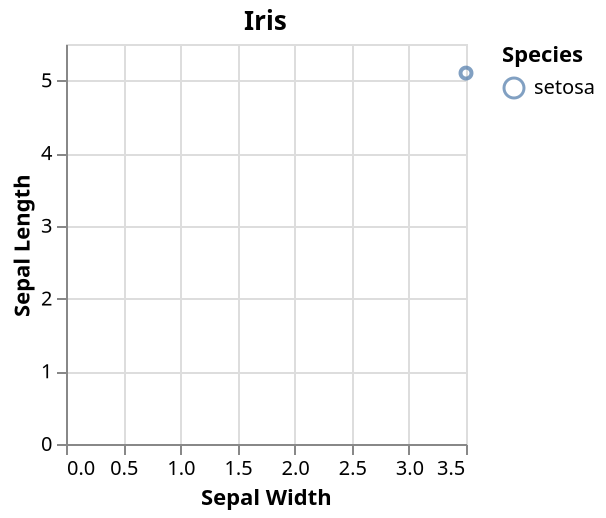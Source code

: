 {
  "$schema": "https://vega.github.io/schema/vega-lite/v4.json",
  "title": "Iris",
  "datasets": {
    "data-00": [
      {
        "Sepal.Length": 5.1,
        "Sepal.Width": 3.5,
        "Petal.Length": 1.4,
        "Petal.Width": 0.2,
        "Species": "setosa"
      }
    ]
  },
  "layer": [
    {
      "data": {
        "name": "data-00"
      },
      "mark": {
        "type": "point"
      },
      "encoding": {
        "x": {
          "field": "Sepal\\.Width",
          "type": "quantitative",
          "title": "Sepal Width"
        },
        "y": {
          "field": "Sepal\\.Length",
          "type": "quantitative",
          "title": "Sepal Length"
        },
        "stroke": {
          "field": "Species",
          "type": "nominal",
          "title": "Species"
        }
      }
    }
  ]
}